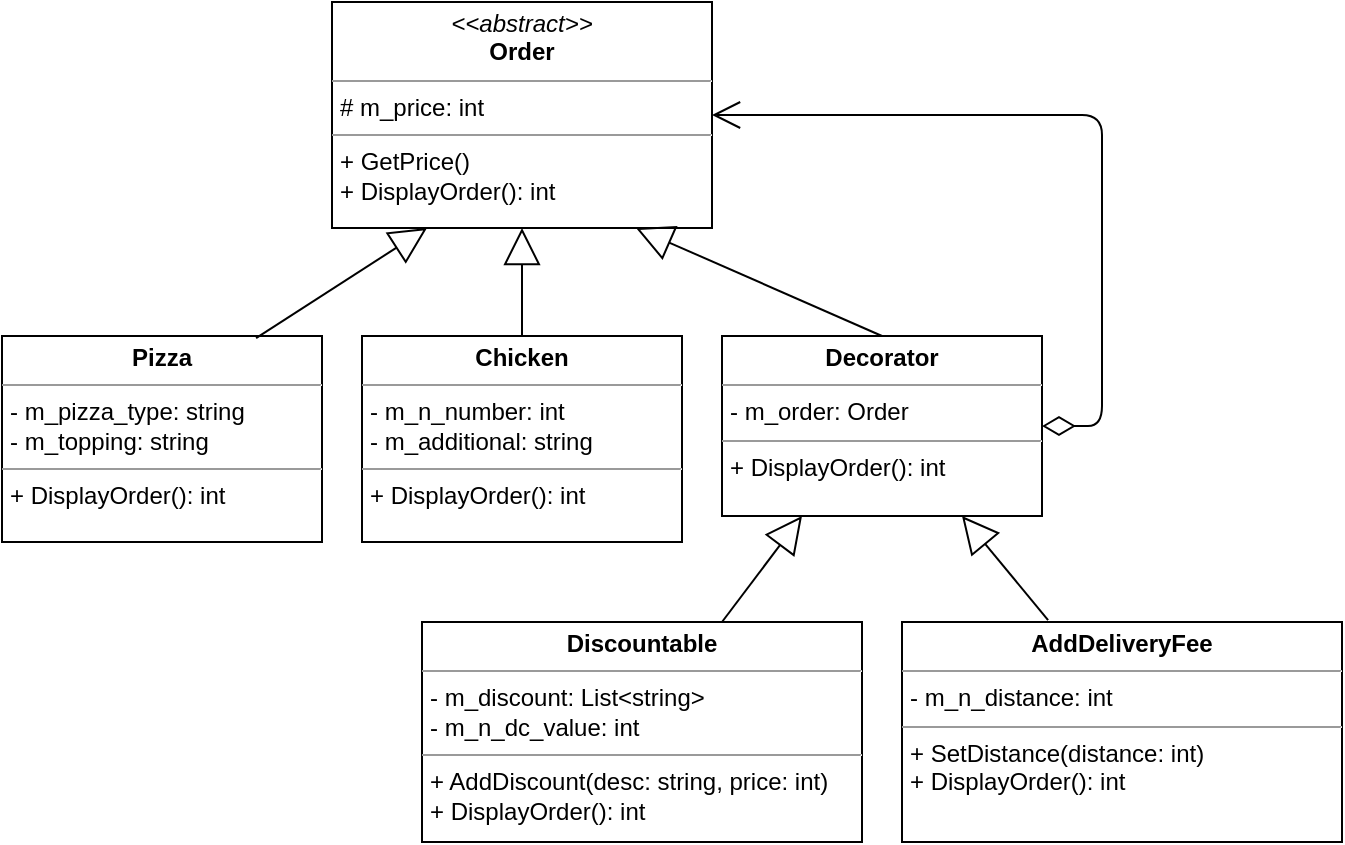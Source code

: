 <mxfile version="10.6.7" type="device"><diagram name="Page-1" id="c4acf3e9-155e-7222-9cf6-157b1a14988f"><mxGraphModel dx="1332" dy="787" grid="1" gridSize="10" guides="1" tooltips="1" connect="1" arrows="1" fold="1" page="1" pageScale="1" pageWidth="850" pageHeight="1100" background="#ffffff" math="0" shadow="0"><root><mxCell id="0"/><mxCell id="1" parent="0"/><mxCell id="5d2195bd80daf111-18" value="&lt;p style=&quot;margin: 0px ; margin-top: 4px ; text-align: center&quot;&gt;&lt;i&gt;&amp;lt;&amp;lt;abstract&amp;gt;&amp;gt;&lt;/i&gt;&lt;br&gt;&lt;b&gt;Order&lt;/b&gt;&lt;/p&gt;&lt;hr size=&quot;1&quot;&gt;&lt;p style=&quot;margin: 0px ; margin-left: 4px&quot;&gt;# m_price: int&lt;/p&gt;&lt;hr size=&quot;1&quot;&gt;&lt;p style=&quot;margin: 0px ; margin-left: 4px&quot;&gt;+ GetPrice()&lt;br&gt;+ DisplayOrder(): int&lt;/p&gt;" style="verticalAlign=top;align=left;overflow=fill;fontSize=12;fontFamily=Helvetica;html=1;rounded=0;shadow=0;comic=0;labelBackgroundColor=none;strokeColor=#000000;strokeWidth=1;fillColor=#ffffff;" parent="1" vertex="1"><mxGeometry x="275" y="60" width="190" height="113" as="geometry"/></mxCell><mxCell id="UgklDkY0tClnPy3m5Tnl-1" value="&lt;p style=&quot;margin: 0px ; margin-top: 4px ; text-align: center&quot;&gt;&lt;b&gt;Pizza&lt;/b&gt;&lt;/p&gt;&lt;hr size=&quot;1&quot;&gt;&lt;p style=&quot;margin: 0px ; margin-left: 4px&quot;&gt;- m_pizza_type: string&lt;/p&gt;&lt;p style=&quot;margin: 0px ; margin-left: 4px&quot;&gt;- m_topping: string&lt;br&gt;&lt;/p&gt;&lt;hr size=&quot;1&quot;&gt;&lt;p style=&quot;margin: 0px ; margin-left: 4px&quot;&gt;+ DisplayOrder(): int&lt;/p&gt;" style="verticalAlign=top;align=left;overflow=fill;fontSize=12;fontFamily=Helvetica;html=1;rounded=0;shadow=0;comic=0;labelBackgroundColor=none;strokeColor=#000000;strokeWidth=1;fillColor=#ffffff;" vertex="1" parent="1"><mxGeometry x="110" y="227" width="160" height="103" as="geometry"/></mxCell><mxCell id="UgklDkY0tClnPy3m5Tnl-3" value="&lt;p style=&quot;margin: 0px ; margin-top: 4px ; text-align: center&quot;&gt;&lt;b&gt;Chicken&lt;/b&gt;&lt;/p&gt;&lt;hr size=&quot;1&quot;&gt;&lt;p style=&quot;margin: 0px ; margin-left: 4px&quot;&gt;- m_n_number: int&lt;/p&gt;&lt;p style=&quot;margin: 0px ; margin-left: 4px&quot;&gt;- m_additional: string&lt;br&gt;&lt;/p&gt;&lt;hr size=&quot;1&quot;&gt;&lt;p style=&quot;margin: 0px ; margin-left: 4px&quot;&gt;+ DisplayOrder(): int&lt;/p&gt;" style="verticalAlign=top;align=left;overflow=fill;fontSize=12;fontFamily=Helvetica;html=1;rounded=0;shadow=0;comic=0;labelBackgroundColor=none;strokeColor=#000000;strokeWidth=1;fillColor=#ffffff;" vertex="1" parent="1"><mxGeometry x="290" y="227" width="160" height="103" as="geometry"/></mxCell><mxCell id="UgklDkY0tClnPy3m5Tnl-4" value="&lt;p style=&quot;margin: 0px ; margin-top: 4px ; text-align: center&quot;&gt;&lt;b&gt;Decorator&lt;/b&gt;&lt;/p&gt;&lt;hr size=&quot;1&quot;&gt;&lt;p style=&quot;margin: 0px ; margin-left: 4px&quot;&gt;- m_order: Order&lt;/p&gt;&lt;hr size=&quot;1&quot;&gt;&lt;p style=&quot;margin: 0px ; margin-left: 4px&quot;&gt;+ DisplayOrder(): int&lt;/p&gt;" style="verticalAlign=top;align=left;overflow=fill;fontSize=12;fontFamily=Helvetica;html=1;rounded=0;shadow=0;comic=0;labelBackgroundColor=none;strokeColor=#000000;strokeWidth=1;fillColor=#ffffff;" vertex="1" parent="1"><mxGeometry x="470" y="227" width="160" height="90" as="geometry"/></mxCell><mxCell id="UgklDkY0tClnPy3m5Tnl-5" value="&lt;p style=&quot;margin: 0px ; margin-top: 4px ; text-align: center&quot;&gt;&lt;b&gt;Discountable&lt;/b&gt;&lt;/p&gt;&lt;hr size=&quot;1&quot;&gt;&lt;p style=&quot;margin: 0px ; margin-left: 4px&quot;&gt;- m_discount: List&amp;lt;string&amp;gt;&lt;/p&gt;&lt;p style=&quot;margin: 0px ; margin-left: 4px&quot;&gt;- m_n_dc_value: int&lt;/p&gt;&lt;hr size=&quot;1&quot;&gt;&lt;p style=&quot;margin: 0px ; margin-left: 4px&quot;&gt;+ AddDiscount(desc: string, price: int)&lt;/p&gt;&lt;p style=&quot;margin: 0px ; margin-left: 4px&quot;&gt;+ DisplayOrder(): int&lt;br&gt;&lt;/p&gt;" style="verticalAlign=top;align=left;overflow=fill;fontSize=12;fontFamily=Helvetica;html=1;rounded=0;shadow=0;comic=0;labelBackgroundColor=none;strokeColor=#000000;strokeWidth=1;fillColor=#ffffff;" vertex="1" parent="1"><mxGeometry x="320" y="370" width="220" height="110" as="geometry"/></mxCell><mxCell id="UgklDkY0tClnPy3m5Tnl-6" value="&lt;p style=&quot;margin: 0px ; margin-top: 4px ; text-align: center&quot;&gt;&lt;b&gt;AddDeliveryFee&lt;/b&gt;&lt;/p&gt;&lt;hr size=&quot;1&quot;&gt;&lt;p style=&quot;margin: 0px ; margin-left: 4px&quot;&gt;&lt;span&gt;- m_n_distance: int&lt;/span&gt;&lt;br&gt;&lt;/p&gt;&lt;hr size=&quot;1&quot;&gt;&lt;p style=&quot;margin: 0px ; margin-left: 4px&quot;&gt;+ SetDistance(distance: int)&lt;/p&gt;&lt;p style=&quot;margin: 0px ; margin-left: 4px&quot;&gt;+ DisplayOrder(): int&lt;br&gt;&lt;/p&gt;" style="verticalAlign=top;align=left;overflow=fill;fontSize=12;fontFamily=Helvetica;html=1;rounded=0;shadow=0;comic=0;labelBackgroundColor=none;strokeColor=#000000;strokeWidth=1;fillColor=#ffffff;" vertex="1" parent="1"><mxGeometry x="560" y="370" width="220" height="110" as="geometry"/></mxCell><mxCell id="UgklDkY0tClnPy3m5Tnl-8" value="" style="endArrow=block;endSize=16;endFill=0;html=1;entryX=0.25;entryY=1;entryDx=0;entryDy=0;exitX=0.794;exitY=0.01;exitDx=0;exitDy=0;exitPerimeter=0;" edge="1" parent="1" source="UgklDkY0tClnPy3m5Tnl-1" target="5d2195bd80daf111-18"><mxGeometry width="160" relative="1" as="geometry"><mxPoint x="200" y="460" as="sourcePoint"/><mxPoint x="360" y="460" as="targetPoint"/><mxPoint as="offset"/></mxGeometry></mxCell><mxCell id="UgklDkY0tClnPy3m5Tnl-9" value="" style="endArrow=block;endSize=16;endFill=0;html=1;entryX=0.5;entryY=1;entryDx=0;entryDy=0;exitX=0.5;exitY=0;exitDx=0;exitDy=0;" edge="1" parent="1" source="UgklDkY0tClnPy3m5Tnl-3" target="5d2195bd80daf111-18"><mxGeometry width="160" relative="1" as="geometry"><mxPoint x="247" y="238" as="sourcePoint"/><mxPoint x="248" y="203" as="targetPoint"/><mxPoint as="offset"/></mxGeometry></mxCell><mxCell id="UgklDkY0tClnPy3m5Tnl-10" value="" style="endArrow=block;endSize=16;endFill=0;html=1;entryX=0.8;entryY=1;entryDx=0;entryDy=0;exitX=0.5;exitY=0;exitDx=0;exitDy=0;entryPerimeter=0;" edge="1" parent="1" source="UgklDkY0tClnPy3m5Tnl-4" target="5d2195bd80daf111-18"><mxGeometry width="160" relative="1" as="geometry"><mxPoint x="247" y="238" as="sourcePoint"/><mxPoint x="333" y="183" as="targetPoint"/><mxPoint as="offset"/></mxGeometry></mxCell><mxCell id="UgklDkY0tClnPy3m5Tnl-11" value="" style="endArrow=block;endSize=16;endFill=0;html=1;entryX=0.25;entryY=1;entryDx=0;entryDy=0;" edge="1" parent="1" target="UgklDkY0tClnPy3m5Tnl-4"><mxGeometry width="160" relative="1" as="geometry"><mxPoint x="470" y="370" as="sourcePoint"/><mxPoint x="343" y="193" as="targetPoint"/><mxPoint as="offset"/></mxGeometry></mxCell><mxCell id="UgklDkY0tClnPy3m5Tnl-12" value="" style="endArrow=block;endSize=16;endFill=0;html=1;entryX=0.75;entryY=1;entryDx=0;entryDy=0;exitX=0.332;exitY=-0.009;exitDx=0;exitDy=0;exitPerimeter=0;" edge="1" parent="1" source="UgklDkY0tClnPy3m5Tnl-6" target="UgklDkY0tClnPy3m5Tnl-4"><mxGeometry width="160" relative="1" as="geometry"><mxPoint x="480" y="380" as="sourcePoint"/><mxPoint x="520" y="327" as="targetPoint"/><mxPoint as="offset"/></mxGeometry></mxCell><mxCell id="UgklDkY0tClnPy3m5Tnl-13" value="" style="endArrow=open;html=1;endSize=12;startArrow=diamondThin;startSize=14;startFill=0;edgeStyle=orthogonalEdgeStyle;align=left;verticalAlign=bottom;entryX=1;entryY=0.5;entryDx=0;entryDy=0;exitX=1;exitY=0.5;exitDx=0;exitDy=0;" edge="1" parent="1" source="UgklDkY0tClnPy3m5Tnl-4" target="5d2195bd80daf111-18"><mxGeometry x="-0.842" y="30" relative="1" as="geometry"><mxPoint x="110" y="500" as="sourcePoint"/><mxPoint x="270" y="500" as="targetPoint"/><Array as="points"><mxPoint x="660" y="272"/><mxPoint x="660" y="117"/></Array><mxPoint x="50" y="-22" as="offset"/></mxGeometry></mxCell></root></mxGraphModel></diagram></mxfile>